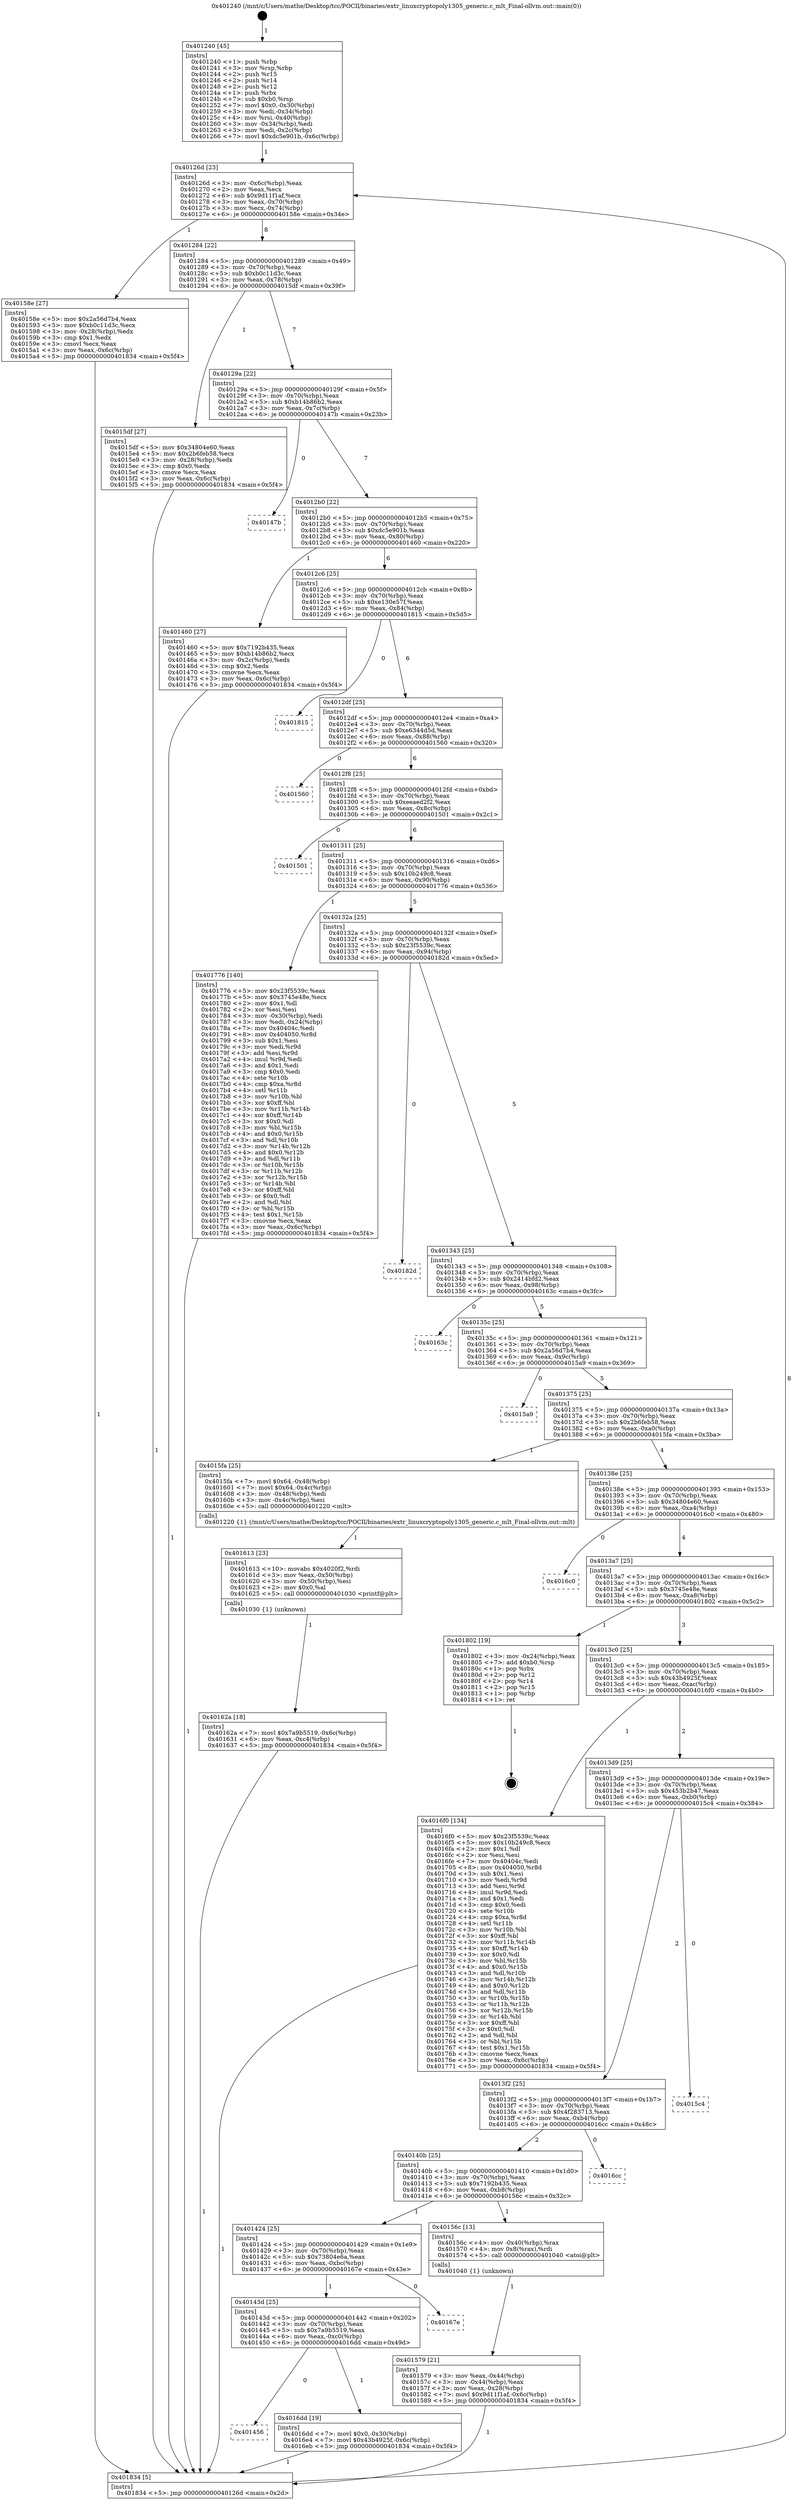 digraph "0x401240" {
  label = "0x401240 (/mnt/c/Users/mathe/Desktop/tcc/POCII/binaries/extr_linuxcryptopoly1305_generic.c_mlt_Final-ollvm.out::main(0))"
  labelloc = "t"
  node[shape=record]

  Entry [label="",width=0.3,height=0.3,shape=circle,fillcolor=black,style=filled]
  "0x40126d" [label="{
     0x40126d [23]\l
     | [instrs]\l
     &nbsp;&nbsp;0x40126d \<+3\>: mov -0x6c(%rbp),%eax\l
     &nbsp;&nbsp;0x401270 \<+2\>: mov %eax,%ecx\l
     &nbsp;&nbsp;0x401272 \<+6\>: sub $0x9d11f1af,%ecx\l
     &nbsp;&nbsp;0x401278 \<+3\>: mov %eax,-0x70(%rbp)\l
     &nbsp;&nbsp;0x40127b \<+3\>: mov %ecx,-0x74(%rbp)\l
     &nbsp;&nbsp;0x40127e \<+6\>: je 000000000040158e \<main+0x34e\>\l
  }"]
  "0x40158e" [label="{
     0x40158e [27]\l
     | [instrs]\l
     &nbsp;&nbsp;0x40158e \<+5\>: mov $0x2a56d7b4,%eax\l
     &nbsp;&nbsp;0x401593 \<+5\>: mov $0xb0c11d3c,%ecx\l
     &nbsp;&nbsp;0x401598 \<+3\>: mov -0x28(%rbp),%edx\l
     &nbsp;&nbsp;0x40159b \<+3\>: cmp $0x1,%edx\l
     &nbsp;&nbsp;0x40159e \<+3\>: cmovl %ecx,%eax\l
     &nbsp;&nbsp;0x4015a1 \<+3\>: mov %eax,-0x6c(%rbp)\l
     &nbsp;&nbsp;0x4015a4 \<+5\>: jmp 0000000000401834 \<main+0x5f4\>\l
  }"]
  "0x401284" [label="{
     0x401284 [22]\l
     | [instrs]\l
     &nbsp;&nbsp;0x401284 \<+5\>: jmp 0000000000401289 \<main+0x49\>\l
     &nbsp;&nbsp;0x401289 \<+3\>: mov -0x70(%rbp),%eax\l
     &nbsp;&nbsp;0x40128c \<+5\>: sub $0xb0c11d3c,%eax\l
     &nbsp;&nbsp;0x401291 \<+3\>: mov %eax,-0x78(%rbp)\l
     &nbsp;&nbsp;0x401294 \<+6\>: je 00000000004015df \<main+0x39f\>\l
  }"]
  Exit [label="",width=0.3,height=0.3,shape=circle,fillcolor=black,style=filled,peripheries=2]
  "0x4015df" [label="{
     0x4015df [27]\l
     | [instrs]\l
     &nbsp;&nbsp;0x4015df \<+5\>: mov $0x34804e60,%eax\l
     &nbsp;&nbsp;0x4015e4 \<+5\>: mov $0x2b6feb58,%ecx\l
     &nbsp;&nbsp;0x4015e9 \<+3\>: mov -0x28(%rbp),%edx\l
     &nbsp;&nbsp;0x4015ec \<+3\>: cmp $0x0,%edx\l
     &nbsp;&nbsp;0x4015ef \<+3\>: cmove %ecx,%eax\l
     &nbsp;&nbsp;0x4015f2 \<+3\>: mov %eax,-0x6c(%rbp)\l
     &nbsp;&nbsp;0x4015f5 \<+5\>: jmp 0000000000401834 \<main+0x5f4\>\l
  }"]
  "0x40129a" [label="{
     0x40129a [22]\l
     | [instrs]\l
     &nbsp;&nbsp;0x40129a \<+5\>: jmp 000000000040129f \<main+0x5f\>\l
     &nbsp;&nbsp;0x40129f \<+3\>: mov -0x70(%rbp),%eax\l
     &nbsp;&nbsp;0x4012a2 \<+5\>: sub $0xb14b86b2,%eax\l
     &nbsp;&nbsp;0x4012a7 \<+3\>: mov %eax,-0x7c(%rbp)\l
     &nbsp;&nbsp;0x4012aa \<+6\>: je 000000000040147b \<main+0x23b\>\l
  }"]
  "0x401456" [label="{
     0x401456\l
  }", style=dashed]
  "0x40147b" [label="{
     0x40147b\l
  }", style=dashed]
  "0x4012b0" [label="{
     0x4012b0 [22]\l
     | [instrs]\l
     &nbsp;&nbsp;0x4012b0 \<+5\>: jmp 00000000004012b5 \<main+0x75\>\l
     &nbsp;&nbsp;0x4012b5 \<+3\>: mov -0x70(%rbp),%eax\l
     &nbsp;&nbsp;0x4012b8 \<+5\>: sub $0xdc5e901b,%eax\l
     &nbsp;&nbsp;0x4012bd \<+3\>: mov %eax,-0x80(%rbp)\l
     &nbsp;&nbsp;0x4012c0 \<+6\>: je 0000000000401460 \<main+0x220\>\l
  }"]
  "0x4016dd" [label="{
     0x4016dd [19]\l
     | [instrs]\l
     &nbsp;&nbsp;0x4016dd \<+7\>: movl $0x0,-0x30(%rbp)\l
     &nbsp;&nbsp;0x4016e4 \<+7\>: movl $0x43b4925f,-0x6c(%rbp)\l
     &nbsp;&nbsp;0x4016eb \<+5\>: jmp 0000000000401834 \<main+0x5f4\>\l
  }"]
  "0x401460" [label="{
     0x401460 [27]\l
     | [instrs]\l
     &nbsp;&nbsp;0x401460 \<+5\>: mov $0x7192b435,%eax\l
     &nbsp;&nbsp;0x401465 \<+5\>: mov $0xb14b86b2,%ecx\l
     &nbsp;&nbsp;0x40146a \<+3\>: mov -0x2c(%rbp),%edx\l
     &nbsp;&nbsp;0x40146d \<+3\>: cmp $0x2,%edx\l
     &nbsp;&nbsp;0x401470 \<+3\>: cmovne %ecx,%eax\l
     &nbsp;&nbsp;0x401473 \<+3\>: mov %eax,-0x6c(%rbp)\l
     &nbsp;&nbsp;0x401476 \<+5\>: jmp 0000000000401834 \<main+0x5f4\>\l
  }"]
  "0x4012c6" [label="{
     0x4012c6 [25]\l
     | [instrs]\l
     &nbsp;&nbsp;0x4012c6 \<+5\>: jmp 00000000004012cb \<main+0x8b\>\l
     &nbsp;&nbsp;0x4012cb \<+3\>: mov -0x70(%rbp),%eax\l
     &nbsp;&nbsp;0x4012ce \<+5\>: sub $0xe130e57f,%eax\l
     &nbsp;&nbsp;0x4012d3 \<+6\>: mov %eax,-0x84(%rbp)\l
     &nbsp;&nbsp;0x4012d9 \<+6\>: je 0000000000401815 \<main+0x5d5\>\l
  }"]
  "0x401834" [label="{
     0x401834 [5]\l
     | [instrs]\l
     &nbsp;&nbsp;0x401834 \<+5\>: jmp 000000000040126d \<main+0x2d\>\l
  }"]
  "0x401240" [label="{
     0x401240 [45]\l
     | [instrs]\l
     &nbsp;&nbsp;0x401240 \<+1\>: push %rbp\l
     &nbsp;&nbsp;0x401241 \<+3\>: mov %rsp,%rbp\l
     &nbsp;&nbsp;0x401244 \<+2\>: push %r15\l
     &nbsp;&nbsp;0x401246 \<+2\>: push %r14\l
     &nbsp;&nbsp;0x401248 \<+2\>: push %r12\l
     &nbsp;&nbsp;0x40124a \<+1\>: push %rbx\l
     &nbsp;&nbsp;0x40124b \<+7\>: sub $0xb0,%rsp\l
     &nbsp;&nbsp;0x401252 \<+7\>: movl $0x0,-0x30(%rbp)\l
     &nbsp;&nbsp;0x401259 \<+3\>: mov %edi,-0x34(%rbp)\l
     &nbsp;&nbsp;0x40125c \<+4\>: mov %rsi,-0x40(%rbp)\l
     &nbsp;&nbsp;0x401260 \<+3\>: mov -0x34(%rbp),%edi\l
     &nbsp;&nbsp;0x401263 \<+3\>: mov %edi,-0x2c(%rbp)\l
     &nbsp;&nbsp;0x401266 \<+7\>: movl $0xdc5e901b,-0x6c(%rbp)\l
  }"]
  "0x40143d" [label="{
     0x40143d [25]\l
     | [instrs]\l
     &nbsp;&nbsp;0x40143d \<+5\>: jmp 0000000000401442 \<main+0x202\>\l
     &nbsp;&nbsp;0x401442 \<+3\>: mov -0x70(%rbp),%eax\l
     &nbsp;&nbsp;0x401445 \<+5\>: sub $0x7a9b5519,%eax\l
     &nbsp;&nbsp;0x40144a \<+6\>: mov %eax,-0xc0(%rbp)\l
     &nbsp;&nbsp;0x401450 \<+6\>: je 00000000004016dd \<main+0x49d\>\l
  }"]
  "0x401815" [label="{
     0x401815\l
  }", style=dashed]
  "0x4012df" [label="{
     0x4012df [25]\l
     | [instrs]\l
     &nbsp;&nbsp;0x4012df \<+5\>: jmp 00000000004012e4 \<main+0xa4\>\l
     &nbsp;&nbsp;0x4012e4 \<+3\>: mov -0x70(%rbp),%eax\l
     &nbsp;&nbsp;0x4012e7 \<+5\>: sub $0xe6344d5d,%eax\l
     &nbsp;&nbsp;0x4012ec \<+6\>: mov %eax,-0x88(%rbp)\l
     &nbsp;&nbsp;0x4012f2 \<+6\>: je 0000000000401560 \<main+0x320\>\l
  }"]
  "0x40167e" [label="{
     0x40167e\l
  }", style=dashed]
  "0x401560" [label="{
     0x401560\l
  }", style=dashed]
  "0x4012f8" [label="{
     0x4012f8 [25]\l
     | [instrs]\l
     &nbsp;&nbsp;0x4012f8 \<+5\>: jmp 00000000004012fd \<main+0xbd\>\l
     &nbsp;&nbsp;0x4012fd \<+3\>: mov -0x70(%rbp),%eax\l
     &nbsp;&nbsp;0x401300 \<+5\>: sub $0xeeaed2f2,%eax\l
     &nbsp;&nbsp;0x401305 \<+6\>: mov %eax,-0x8c(%rbp)\l
     &nbsp;&nbsp;0x40130b \<+6\>: je 0000000000401501 \<main+0x2c1\>\l
  }"]
  "0x40162a" [label="{
     0x40162a [18]\l
     | [instrs]\l
     &nbsp;&nbsp;0x40162a \<+7\>: movl $0x7a9b5519,-0x6c(%rbp)\l
     &nbsp;&nbsp;0x401631 \<+6\>: mov %eax,-0xc4(%rbp)\l
     &nbsp;&nbsp;0x401637 \<+5\>: jmp 0000000000401834 \<main+0x5f4\>\l
  }"]
  "0x401501" [label="{
     0x401501\l
  }", style=dashed]
  "0x401311" [label="{
     0x401311 [25]\l
     | [instrs]\l
     &nbsp;&nbsp;0x401311 \<+5\>: jmp 0000000000401316 \<main+0xd6\>\l
     &nbsp;&nbsp;0x401316 \<+3\>: mov -0x70(%rbp),%eax\l
     &nbsp;&nbsp;0x401319 \<+5\>: sub $0x10b249c8,%eax\l
     &nbsp;&nbsp;0x40131e \<+6\>: mov %eax,-0x90(%rbp)\l
     &nbsp;&nbsp;0x401324 \<+6\>: je 0000000000401776 \<main+0x536\>\l
  }"]
  "0x401613" [label="{
     0x401613 [23]\l
     | [instrs]\l
     &nbsp;&nbsp;0x401613 \<+10\>: movabs $0x4020f2,%rdi\l
     &nbsp;&nbsp;0x40161d \<+3\>: mov %eax,-0x50(%rbp)\l
     &nbsp;&nbsp;0x401620 \<+3\>: mov -0x50(%rbp),%esi\l
     &nbsp;&nbsp;0x401623 \<+2\>: mov $0x0,%al\l
     &nbsp;&nbsp;0x401625 \<+5\>: call 0000000000401030 \<printf@plt\>\l
     | [calls]\l
     &nbsp;&nbsp;0x401030 \{1\} (unknown)\l
  }"]
  "0x401776" [label="{
     0x401776 [140]\l
     | [instrs]\l
     &nbsp;&nbsp;0x401776 \<+5\>: mov $0x23f5539c,%eax\l
     &nbsp;&nbsp;0x40177b \<+5\>: mov $0x3745e48e,%ecx\l
     &nbsp;&nbsp;0x401780 \<+2\>: mov $0x1,%dl\l
     &nbsp;&nbsp;0x401782 \<+2\>: xor %esi,%esi\l
     &nbsp;&nbsp;0x401784 \<+3\>: mov -0x30(%rbp),%edi\l
     &nbsp;&nbsp;0x401787 \<+3\>: mov %edi,-0x24(%rbp)\l
     &nbsp;&nbsp;0x40178a \<+7\>: mov 0x40404c,%edi\l
     &nbsp;&nbsp;0x401791 \<+8\>: mov 0x404050,%r8d\l
     &nbsp;&nbsp;0x401799 \<+3\>: sub $0x1,%esi\l
     &nbsp;&nbsp;0x40179c \<+3\>: mov %edi,%r9d\l
     &nbsp;&nbsp;0x40179f \<+3\>: add %esi,%r9d\l
     &nbsp;&nbsp;0x4017a2 \<+4\>: imul %r9d,%edi\l
     &nbsp;&nbsp;0x4017a6 \<+3\>: and $0x1,%edi\l
     &nbsp;&nbsp;0x4017a9 \<+3\>: cmp $0x0,%edi\l
     &nbsp;&nbsp;0x4017ac \<+4\>: sete %r10b\l
     &nbsp;&nbsp;0x4017b0 \<+4\>: cmp $0xa,%r8d\l
     &nbsp;&nbsp;0x4017b4 \<+4\>: setl %r11b\l
     &nbsp;&nbsp;0x4017b8 \<+3\>: mov %r10b,%bl\l
     &nbsp;&nbsp;0x4017bb \<+3\>: xor $0xff,%bl\l
     &nbsp;&nbsp;0x4017be \<+3\>: mov %r11b,%r14b\l
     &nbsp;&nbsp;0x4017c1 \<+4\>: xor $0xff,%r14b\l
     &nbsp;&nbsp;0x4017c5 \<+3\>: xor $0x0,%dl\l
     &nbsp;&nbsp;0x4017c8 \<+3\>: mov %bl,%r15b\l
     &nbsp;&nbsp;0x4017cb \<+4\>: and $0x0,%r15b\l
     &nbsp;&nbsp;0x4017cf \<+3\>: and %dl,%r10b\l
     &nbsp;&nbsp;0x4017d2 \<+3\>: mov %r14b,%r12b\l
     &nbsp;&nbsp;0x4017d5 \<+4\>: and $0x0,%r12b\l
     &nbsp;&nbsp;0x4017d9 \<+3\>: and %dl,%r11b\l
     &nbsp;&nbsp;0x4017dc \<+3\>: or %r10b,%r15b\l
     &nbsp;&nbsp;0x4017df \<+3\>: or %r11b,%r12b\l
     &nbsp;&nbsp;0x4017e2 \<+3\>: xor %r12b,%r15b\l
     &nbsp;&nbsp;0x4017e5 \<+3\>: or %r14b,%bl\l
     &nbsp;&nbsp;0x4017e8 \<+3\>: xor $0xff,%bl\l
     &nbsp;&nbsp;0x4017eb \<+3\>: or $0x0,%dl\l
     &nbsp;&nbsp;0x4017ee \<+2\>: and %dl,%bl\l
     &nbsp;&nbsp;0x4017f0 \<+3\>: or %bl,%r15b\l
     &nbsp;&nbsp;0x4017f3 \<+4\>: test $0x1,%r15b\l
     &nbsp;&nbsp;0x4017f7 \<+3\>: cmovne %ecx,%eax\l
     &nbsp;&nbsp;0x4017fa \<+3\>: mov %eax,-0x6c(%rbp)\l
     &nbsp;&nbsp;0x4017fd \<+5\>: jmp 0000000000401834 \<main+0x5f4\>\l
  }"]
  "0x40132a" [label="{
     0x40132a [25]\l
     | [instrs]\l
     &nbsp;&nbsp;0x40132a \<+5\>: jmp 000000000040132f \<main+0xef\>\l
     &nbsp;&nbsp;0x40132f \<+3\>: mov -0x70(%rbp),%eax\l
     &nbsp;&nbsp;0x401332 \<+5\>: sub $0x23f5539c,%eax\l
     &nbsp;&nbsp;0x401337 \<+6\>: mov %eax,-0x94(%rbp)\l
     &nbsp;&nbsp;0x40133d \<+6\>: je 000000000040182d \<main+0x5ed\>\l
  }"]
  "0x401579" [label="{
     0x401579 [21]\l
     | [instrs]\l
     &nbsp;&nbsp;0x401579 \<+3\>: mov %eax,-0x44(%rbp)\l
     &nbsp;&nbsp;0x40157c \<+3\>: mov -0x44(%rbp),%eax\l
     &nbsp;&nbsp;0x40157f \<+3\>: mov %eax,-0x28(%rbp)\l
     &nbsp;&nbsp;0x401582 \<+7\>: movl $0x9d11f1af,-0x6c(%rbp)\l
     &nbsp;&nbsp;0x401589 \<+5\>: jmp 0000000000401834 \<main+0x5f4\>\l
  }"]
  "0x40182d" [label="{
     0x40182d\l
  }", style=dashed]
  "0x401343" [label="{
     0x401343 [25]\l
     | [instrs]\l
     &nbsp;&nbsp;0x401343 \<+5\>: jmp 0000000000401348 \<main+0x108\>\l
     &nbsp;&nbsp;0x401348 \<+3\>: mov -0x70(%rbp),%eax\l
     &nbsp;&nbsp;0x40134b \<+5\>: sub $0x2414bfd2,%eax\l
     &nbsp;&nbsp;0x401350 \<+6\>: mov %eax,-0x98(%rbp)\l
     &nbsp;&nbsp;0x401356 \<+6\>: je 000000000040163c \<main+0x3fc\>\l
  }"]
  "0x401424" [label="{
     0x401424 [25]\l
     | [instrs]\l
     &nbsp;&nbsp;0x401424 \<+5\>: jmp 0000000000401429 \<main+0x1e9\>\l
     &nbsp;&nbsp;0x401429 \<+3\>: mov -0x70(%rbp),%eax\l
     &nbsp;&nbsp;0x40142c \<+5\>: sub $0x73804e6a,%eax\l
     &nbsp;&nbsp;0x401431 \<+6\>: mov %eax,-0xbc(%rbp)\l
     &nbsp;&nbsp;0x401437 \<+6\>: je 000000000040167e \<main+0x43e\>\l
  }"]
  "0x40163c" [label="{
     0x40163c\l
  }", style=dashed]
  "0x40135c" [label="{
     0x40135c [25]\l
     | [instrs]\l
     &nbsp;&nbsp;0x40135c \<+5\>: jmp 0000000000401361 \<main+0x121\>\l
     &nbsp;&nbsp;0x401361 \<+3\>: mov -0x70(%rbp),%eax\l
     &nbsp;&nbsp;0x401364 \<+5\>: sub $0x2a56d7b4,%eax\l
     &nbsp;&nbsp;0x401369 \<+6\>: mov %eax,-0x9c(%rbp)\l
     &nbsp;&nbsp;0x40136f \<+6\>: je 00000000004015a9 \<main+0x369\>\l
  }"]
  "0x40156c" [label="{
     0x40156c [13]\l
     | [instrs]\l
     &nbsp;&nbsp;0x40156c \<+4\>: mov -0x40(%rbp),%rax\l
     &nbsp;&nbsp;0x401570 \<+4\>: mov 0x8(%rax),%rdi\l
     &nbsp;&nbsp;0x401574 \<+5\>: call 0000000000401040 \<atoi@plt\>\l
     | [calls]\l
     &nbsp;&nbsp;0x401040 \{1\} (unknown)\l
  }"]
  "0x4015a9" [label="{
     0x4015a9\l
  }", style=dashed]
  "0x401375" [label="{
     0x401375 [25]\l
     | [instrs]\l
     &nbsp;&nbsp;0x401375 \<+5\>: jmp 000000000040137a \<main+0x13a\>\l
     &nbsp;&nbsp;0x40137a \<+3\>: mov -0x70(%rbp),%eax\l
     &nbsp;&nbsp;0x40137d \<+5\>: sub $0x2b6feb58,%eax\l
     &nbsp;&nbsp;0x401382 \<+6\>: mov %eax,-0xa0(%rbp)\l
     &nbsp;&nbsp;0x401388 \<+6\>: je 00000000004015fa \<main+0x3ba\>\l
  }"]
  "0x40140b" [label="{
     0x40140b [25]\l
     | [instrs]\l
     &nbsp;&nbsp;0x40140b \<+5\>: jmp 0000000000401410 \<main+0x1d0\>\l
     &nbsp;&nbsp;0x401410 \<+3\>: mov -0x70(%rbp),%eax\l
     &nbsp;&nbsp;0x401413 \<+5\>: sub $0x7192b435,%eax\l
     &nbsp;&nbsp;0x401418 \<+6\>: mov %eax,-0xb8(%rbp)\l
     &nbsp;&nbsp;0x40141e \<+6\>: je 000000000040156c \<main+0x32c\>\l
  }"]
  "0x4015fa" [label="{
     0x4015fa [25]\l
     | [instrs]\l
     &nbsp;&nbsp;0x4015fa \<+7\>: movl $0x64,-0x48(%rbp)\l
     &nbsp;&nbsp;0x401601 \<+7\>: movl $0x64,-0x4c(%rbp)\l
     &nbsp;&nbsp;0x401608 \<+3\>: mov -0x48(%rbp),%edi\l
     &nbsp;&nbsp;0x40160b \<+3\>: mov -0x4c(%rbp),%esi\l
     &nbsp;&nbsp;0x40160e \<+5\>: call 0000000000401220 \<mlt\>\l
     | [calls]\l
     &nbsp;&nbsp;0x401220 \{1\} (/mnt/c/Users/mathe/Desktop/tcc/POCII/binaries/extr_linuxcryptopoly1305_generic.c_mlt_Final-ollvm.out::mlt)\l
  }"]
  "0x40138e" [label="{
     0x40138e [25]\l
     | [instrs]\l
     &nbsp;&nbsp;0x40138e \<+5\>: jmp 0000000000401393 \<main+0x153\>\l
     &nbsp;&nbsp;0x401393 \<+3\>: mov -0x70(%rbp),%eax\l
     &nbsp;&nbsp;0x401396 \<+5\>: sub $0x34804e60,%eax\l
     &nbsp;&nbsp;0x40139b \<+6\>: mov %eax,-0xa4(%rbp)\l
     &nbsp;&nbsp;0x4013a1 \<+6\>: je 00000000004016c0 \<main+0x480\>\l
  }"]
  "0x4016cc" [label="{
     0x4016cc\l
  }", style=dashed]
  "0x4016c0" [label="{
     0x4016c0\l
  }", style=dashed]
  "0x4013a7" [label="{
     0x4013a7 [25]\l
     | [instrs]\l
     &nbsp;&nbsp;0x4013a7 \<+5\>: jmp 00000000004013ac \<main+0x16c\>\l
     &nbsp;&nbsp;0x4013ac \<+3\>: mov -0x70(%rbp),%eax\l
     &nbsp;&nbsp;0x4013af \<+5\>: sub $0x3745e48e,%eax\l
     &nbsp;&nbsp;0x4013b4 \<+6\>: mov %eax,-0xa8(%rbp)\l
     &nbsp;&nbsp;0x4013ba \<+6\>: je 0000000000401802 \<main+0x5c2\>\l
  }"]
  "0x4013f2" [label="{
     0x4013f2 [25]\l
     | [instrs]\l
     &nbsp;&nbsp;0x4013f2 \<+5\>: jmp 00000000004013f7 \<main+0x1b7\>\l
     &nbsp;&nbsp;0x4013f7 \<+3\>: mov -0x70(%rbp),%eax\l
     &nbsp;&nbsp;0x4013fa \<+5\>: sub $0x4f283713,%eax\l
     &nbsp;&nbsp;0x4013ff \<+6\>: mov %eax,-0xb4(%rbp)\l
     &nbsp;&nbsp;0x401405 \<+6\>: je 00000000004016cc \<main+0x48c\>\l
  }"]
  "0x401802" [label="{
     0x401802 [19]\l
     | [instrs]\l
     &nbsp;&nbsp;0x401802 \<+3\>: mov -0x24(%rbp),%eax\l
     &nbsp;&nbsp;0x401805 \<+7\>: add $0xb0,%rsp\l
     &nbsp;&nbsp;0x40180c \<+1\>: pop %rbx\l
     &nbsp;&nbsp;0x40180d \<+2\>: pop %r12\l
     &nbsp;&nbsp;0x40180f \<+2\>: pop %r14\l
     &nbsp;&nbsp;0x401811 \<+2\>: pop %r15\l
     &nbsp;&nbsp;0x401813 \<+1\>: pop %rbp\l
     &nbsp;&nbsp;0x401814 \<+1\>: ret\l
  }"]
  "0x4013c0" [label="{
     0x4013c0 [25]\l
     | [instrs]\l
     &nbsp;&nbsp;0x4013c0 \<+5\>: jmp 00000000004013c5 \<main+0x185\>\l
     &nbsp;&nbsp;0x4013c5 \<+3\>: mov -0x70(%rbp),%eax\l
     &nbsp;&nbsp;0x4013c8 \<+5\>: sub $0x43b4925f,%eax\l
     &nbsp;&nbsp;0x4013cd \<+6\>: mov %eax,-0xac(%rbp)\l
     &nbsp;&nbsp;0x4013d3 \<+6\>: je 00000000004016f0 \<main+0x4b0\>\l
  }"]
  "0x4015c4" [label="{
     0x4015c4\l
  }", style=dashed]
  "0x4016f0" [label="{
     0x4016f0 [134]\l
     | [instrs]\l
     &nbsp;&nbsp;0x4016f0 \<+5\>: mov $0x23f5539c,%eax\l
     &nbsp;&nbsp;0x4016f5 \<+5\>: mov $0x10b249c8,%ecx\l
     &nbsp;&nbsp;0x4016fa \<+2\>: mov $0x1,%dl\l
     &nbsp;&nbsp;0x4016fc \<+2\>: xor %esi,%esi\l
     &nbsp;&nbsp;0x4016fe \<+7\>: mov 0x40404c,%edi\l
     &nbsp;&nbsp;0x401705 \<+8\>: mov 0x404050,%r8d\l
     &nbsp;&nbsp;0x40170d \<+3\>: sub $0x1,%esi\l
     &nbsp;&nbsp;0x401710 \<+3\>: mov %edi,%r9d\l
     &nbsp;&nbsp;0x401713 \<+3\>: add %esi,%r9d\l
     &nbsp;&nbsp;0x401716 \<+4\>: imul %r9d,%edi\l
     &nbsp;&nbsp;0x40171a \<+3\>: and $0x1,%edi\l
     &nbsp;&nbsp;0x40171d \<+3\>: cmp $0x0,%edi\l
     &nbsp;&nbsp;0x401720 \<+4\>: sete %r10b\l
     &nbsp;&nbsp;0x401724 \<+4\>: cmp $0xa,%r8d\l
     &nbsp;&nbsp;0x401728 \<+4\>: setl %r11b\l
     &nbsp;&nbsp;0x40172c \<+3\>: mov %r10b,%bl\l
     &nbsp;&nbsp;0x40172f \<+3\>: xor $0xff,%bl\l
     &nbsp;&nbsp;0x401732 \<+3\>: mov %r11b,%r14b\l
     &nbsp;&nbsp;0x401735 \<+4\>: xor $0xff,%r14b\l
     &nbsp;&nbsp;0x401739 \<+3\>: xor $0x0,%dl\l
     &nbsp;&nbsp;0x40173c \<+3\>: mov %bl,%r15b\l
     &nbsp;&nbsp;0x40173f \<+4\>: and $0x0,%r15b\l
     &nbsp;&nbsp;0x401743 \<+3\>: and %dl,%r10b\l
     &nbsp;&nbsp;0x401746 \<+3\>: mov %r14b,%r12b\l
     &nbsp;&nbsp;0x401749 \<+4\>: and $0x0,%r12b\l
     &nbsp;&nbsp;0x40174d \<+3\>: and %dl,%r11b\l
     &nbsp;&nbsp;0x401750 \<+3\>: or %r10b,%r15b\l
     &nbsp;&nbsp;0x401753 \<+3\>: or %r11b,%r12b\l
     &nbsp;&nbsp;0x401756 \<+3\>: xor %r12b,%r15b\l
     &nbsp;&nbsp;0x401759 \<+3\>: or %r14b,%bl\l
     &nbsp;&nbsp;0x40175c \<+3\>: xor $0xff,%bl\l
     &nbsp;&nbsp;0x40175f \<+3\>: or $0x0,%dl\l
     &nbsp;&nbsp;0x401762 \<+2\>: and %dl,%bl\l
     &nbsp;&nbsp;0x401764 \<+3\>: or %bl,%r15b\l
     &nbsp;&nbsp;0x401767 \<+4\>: test $0x1,%r15b\l
     &nbsp;&nbsp;0x40176b \<+3\>: cmovne %ecx,%eax\l
     &nbsp;&nbsp;0x40176e \<+3\>: mov %eax,-0x6c(%rbp)\l
     &nbsp;&nbsp;0x401771 \<+5\>: jmp 0000000000401834 \<main+0x5f4\>\l
  }"]
  "0x4013d9" [label="{
     0x4013d9 [25]\l
     | [instrs]\l
     &nbsp;&nbsp;0x4013d9 \<+5\>: jmp 00000000004013de \<main+0x19e\>\l
     &nbsp;&nbsp;0x4013de \<+3\>: mov -0x70(%rbp),%eax\l
     &nbsp;&nbsp;0x4013e1 \<+5\>: sub $0x453b2b47,%eax\l
     &nbsp;&nbsp;0x4013e6 \<+6\>: mov %eax,-0xb0(%rbp)\l
     &nbsp;&nbsp;0x4013ec \<+6\>: je 00000000004015c4 \<main+0x384\>\l
  }"]
  Entry -> "0x401240" [label=" 1"]
  "0x40126d" -> "0x40158e" [label=" 1"]
  "0x40126d" -> "0x401284" [label=" 8"]
  "0x401802" -> Exit [label=" 1"]
  "0x401284" -> "0x4015df" [label=" 1"]
  "0x401284" -> "0x40129a" [label=" 7"]
  "0x401776" -> "0x401834" [label=" 1"]
  "0x40129a" -> "0x40147b" [label=" 0"]
  "0x40129a" -> "0x4012b0" [label=" 7"]
  "0x4016f0" -> "0x401834" [label=" 1"]
  "0x4012b0" -> "0x401460" [label=" 1"]
  "0x4012b0" -> "0x4012c6" [label=" 6"]
  "0x401460" -> "0x401834" [label=" 1"]
  "0x401240" -> "0x40126d" [label=" 1"]
  "0x401834" -> "0x40126d" [label=" 8"]
  "0x4016dd" -> "0x401834" [label=" 1"]
  "0x4012c6" -> "0x401815" [label=" 0"]
  "0x4012c6" -> "0x4012df" [label=" 6"]
  "0x40143d" -> "0x4016dd" [label=" 1"]
  "0x4012df" -> "0x401560" [label=" 0"]
  "0x4012df" -> "0x4012f8" [label=" 6"]
  "0x40143d" -> "0x401456" [label=" 0"]
  "0x4012f8" -> "0x401501" [label=" 0"]
  "0x4012f8" -> "0x401311" [label=" 6"]
  "0x401424" -> "0x40167e" [label=" 0"]
  "0x401311" -> "0x401776" [label=" 1"]
  "0x401311" -> "0x40132a" [label=" 5"]
  "0x401424" -> "0x40143d" [label=" 1"]
  "0x40132a" -> "0x40182d" [label=" 0"]
  "0x40132a" -> "0x401343" [label=" 5"]
  "0x40162a" -> "0x401834" [label=" 1"]
  "0x401343" -> "0x40163c" [label=" 0"]
  "0x401343" -> "0x40135c" [label=" 5"]
  "0x401613" -> "0x40162a" [label=" 1"]
  "0x40135c" -> "0x4015a9" [label=" 0"]
  "0x40135c" -> "0x401375" [label=" 5"]
  "0x4015fa" -> "0x401613" [label=" 1"]
  "0x401375" -> "0x4015fa" [label=" 1"]
  "0x401375" -> "0x40138e" [label=" 4"]
  "0x40158e" -> "0x401834" [label=" 1"]
  "0x40138e" -> "0x4016c0" [label=" 0"]
  "0x40138e" -> "0x4013a7" [label=" 4"]
  "0x401579" -> "0x401834" [label=" 1"]
  "0x4013a7" -> "0x401802" [label=" 1"]
  "0x4013a7" -> "0x4013c0" [label=" 3"]
  "0x40140b" -> "0x401424" [label=" 1"]
  "0x4013c0" -> "0x4016f0" [label=" 1"]
  "0x4013c0" -> "0x4013d9" [label=" 2"]
  "0x40140b" -> "0x40156c" [label=" 1"]
  "0x4013d9" -> "0x4015c4" [label=" 0"]
  "0x4013d9" -> "0x4013f2" [label=" 2"]
  "0x40156c" -> "0x401579" [label=" 1"]
  "0x4013f2" -> "0x4016cc" [label=" 0"]
  "0x4013f2" -> "0x40140b" [label=" 2"]
  "0x4015df" -> "0x401834" [label=" 1"]
}
